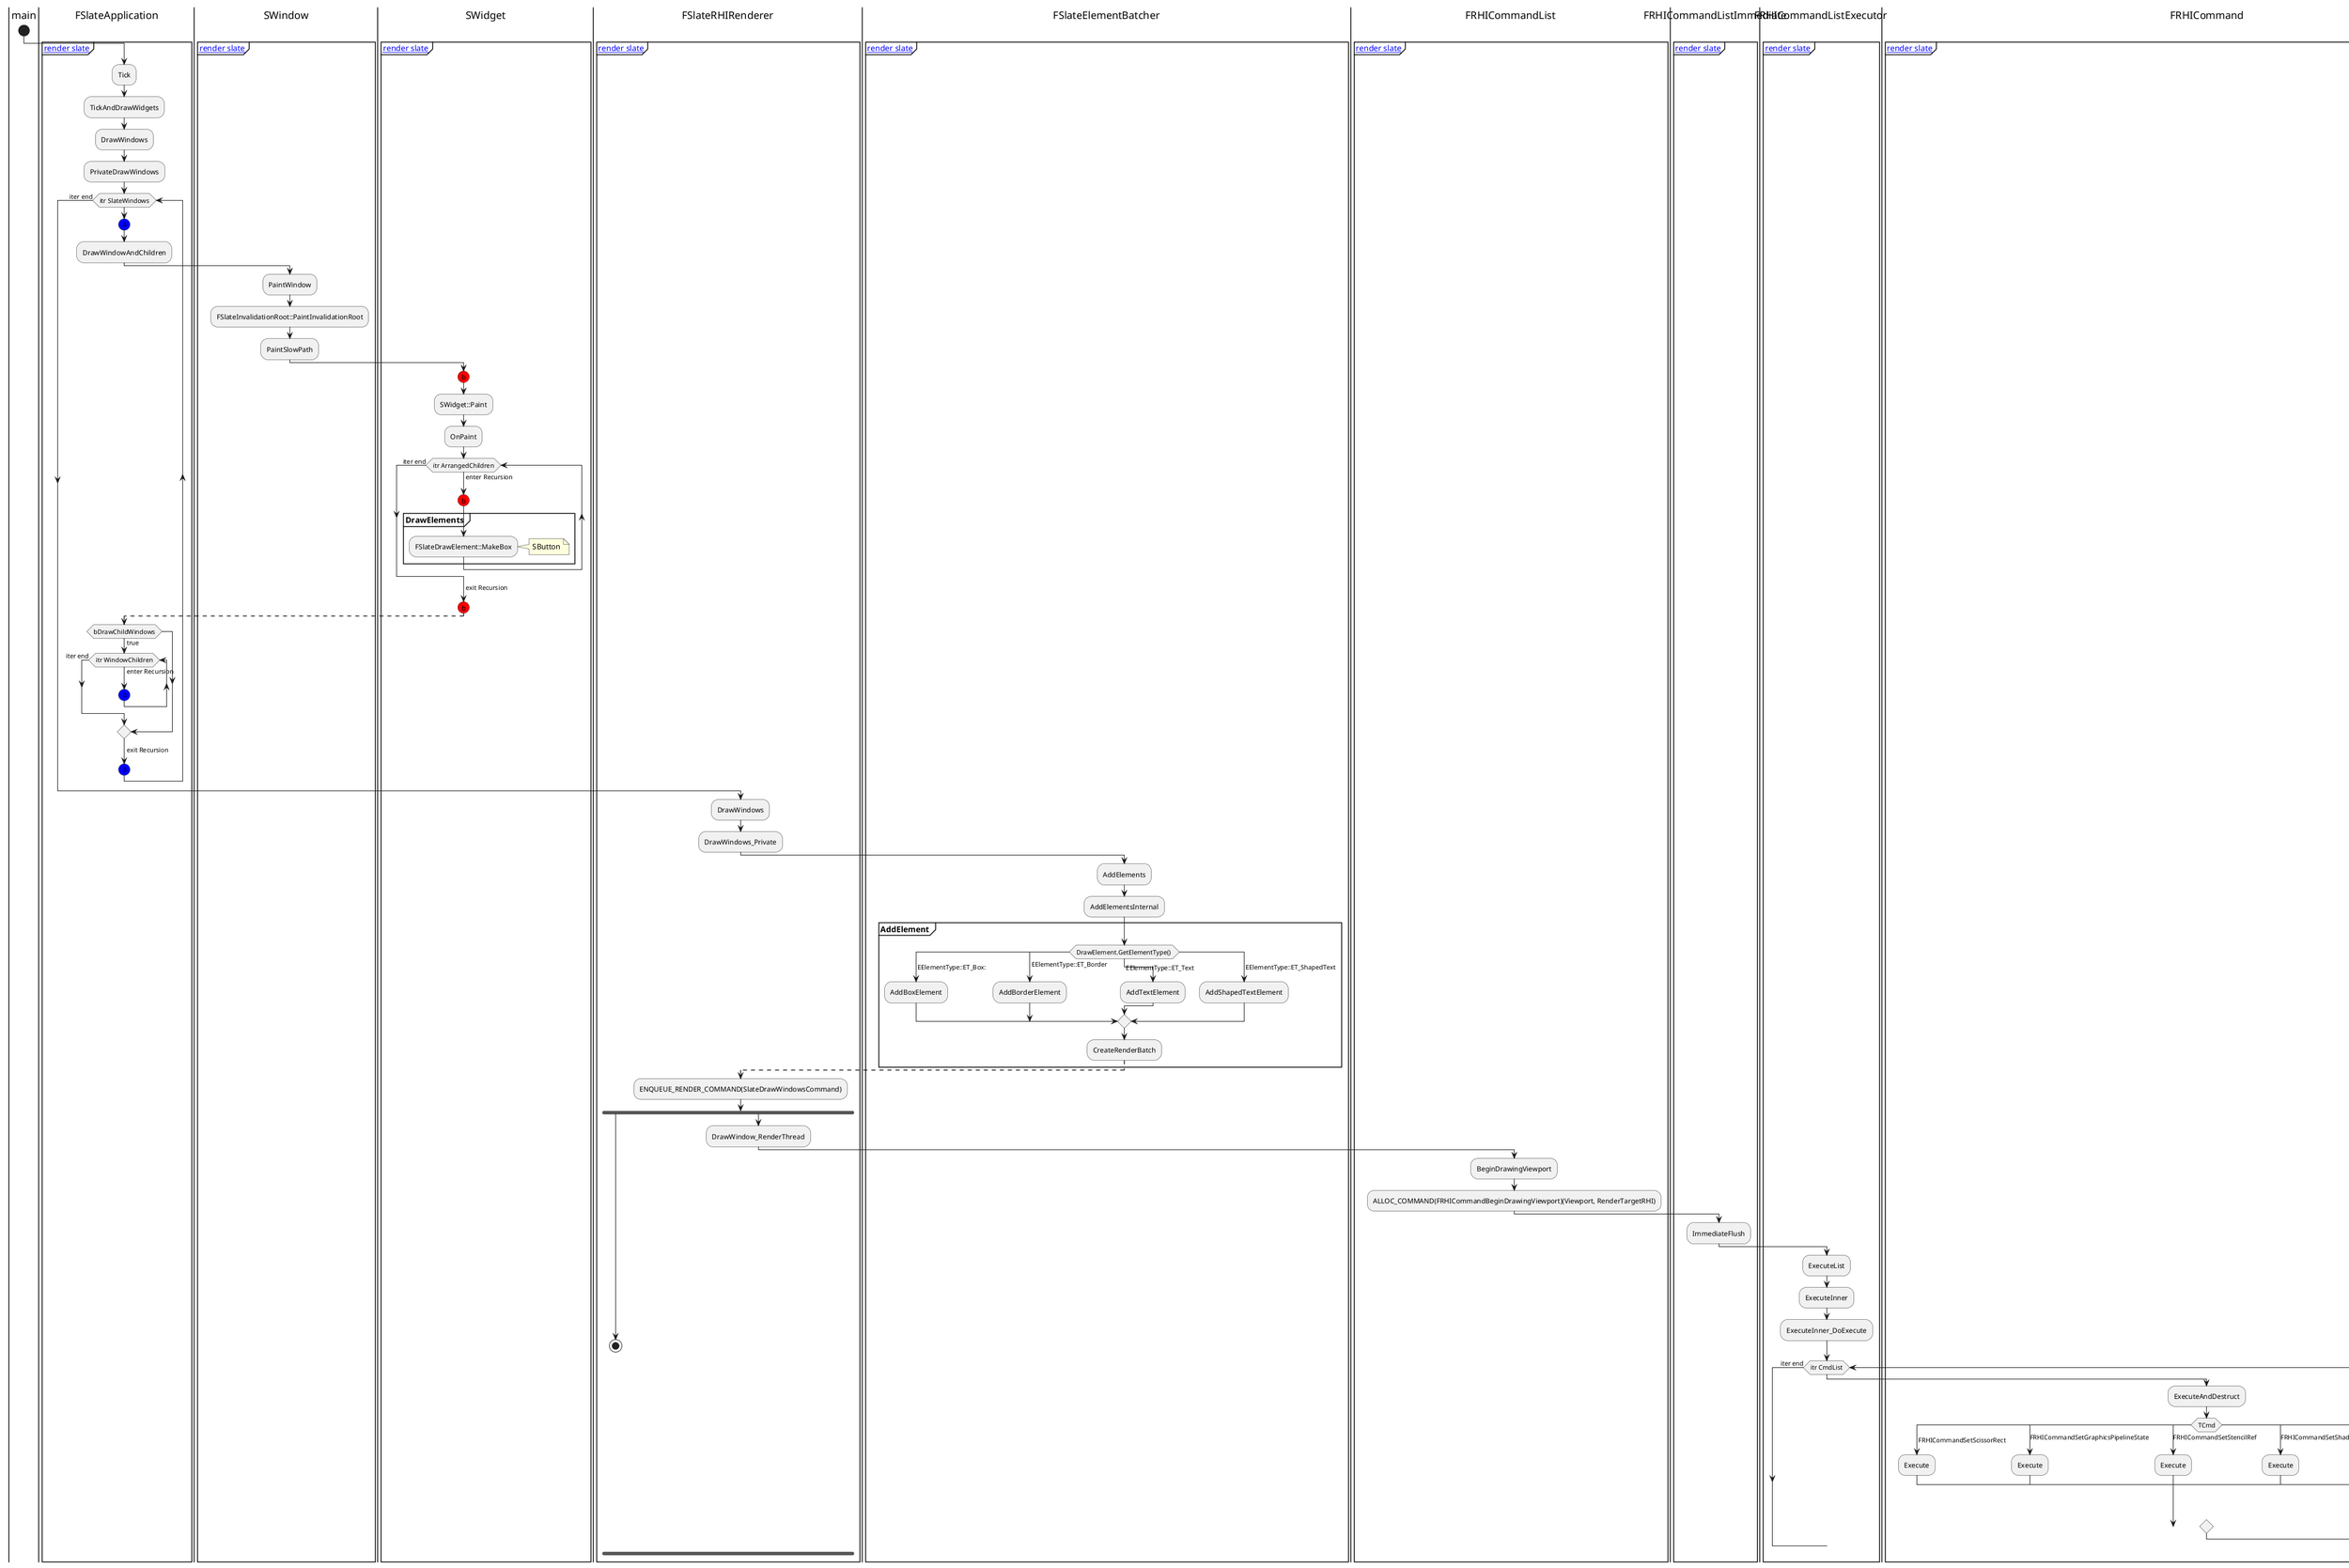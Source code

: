 @startuml ad_UMG


|main|
start
partition "[[http://plantuml.com render slate]]" {

|FSlateApplication|
:Tick;
:TickAndDrawWidgets;
:DrawWindows;
:PrivateDrawWindows;

while (itr SlateWindows)
#blue:(a)
:DrawWindowAndChildren;

|SWindow|
:PaintWindow;
:FSlateInvalidationRoot::PaintInvalidationRoot;
:PaintSlowPath;

|SWidget|
#red:(b)
:SWidget::Paint;
:OnPaint;
while (itr ArrangedChildren)
->enter Recursion;
#red:(b)
partition "**DrawElements** " {
:FSlateDrawElement::MakeBox;
note right
SButton
end note 
}
end while(iter end)
->exit Recursion;
#red:(b)
-[dashed]->
|FSlateApplication|
if (bDrawChildWindows) is (true) then
while (itr WindowChildren)
->enter Recursion;
#blue:(a)
end while(iter end)
endif
->exit Recursion;
#blue:(a)

end while(iter end)

|FSlateRHIRenderer|
:DrawWindows;
:DrawWindows_Private;


|FSlateElementBatcher|
:AddElements;
:AddElementsInternal;
partition "**AddElement** " {
    switch (DrawElement.GetElementType() )
    case ( EElementType::ET_Box: )
    :AddBoxElement;
    case ( EElementType::ET_Border ) 
    :AddBorderElement;
    case ( EElementType::ET_Text)
    :AddTextElement;
    case ( EElementType::ET_ShapedText)
    :AddShapedTextElement;
    endswitch

    :CreateRenderBatch;
}
-[dashed]->
|FSlateRHIRenderer|
:ENQUEUE_RENDER_COMMAND(SlateDrawWindowsCommand);
fork
stop
fork again
:DrawWindow_RenderThread;

|FRHICommandList|
:BeginDrawingViewport;
:ALLOC_COMMAND(FRHICommandBeginDrawingViewport)(Viewport, RenderTargetRHI);
|FRHICommandListImmediate|
:ImmediateFlush;
|FRHICommandListExecutor|
:ExecuteList;
:ExecuteInner;
:ExecuteInner_DoExecute;
while (itr CmdList)
|FRHICommand|
:ExecuteAndDestruct;
switch (TCmd)

case ( FRHICommandSetScissorRect)
:Execute;
|FD3D11DynamicRHI|
:RHISetScissorRect;

|FRHICommand|
case (FRHICommandSetGraphicsPipelineState) 
:Execute;
|FD3D11DynamicRHI|
:RHISetGraphicsPipelineState;

|FRHICommand|
case (FRHICommandSetStencilRef) 
:Execute;

|FRHICommand|
case (FRHICommandSetShaderTexture) 
:Execute;
|FD3D11DynamicRHI|
:RHISetShaderTexture;

|FRHICommand|
case (FRHICommandDrawIndexedPrimitive) 
:Execute;
|FD3D11DynamicRHI|
:RHIDrawIndexedPrimitive;

-[dashed]->
|FRHICommand|

endswitch


end while(iter end)
kill




|FSlateRHIRenderer|
end fork

}



@enduml
